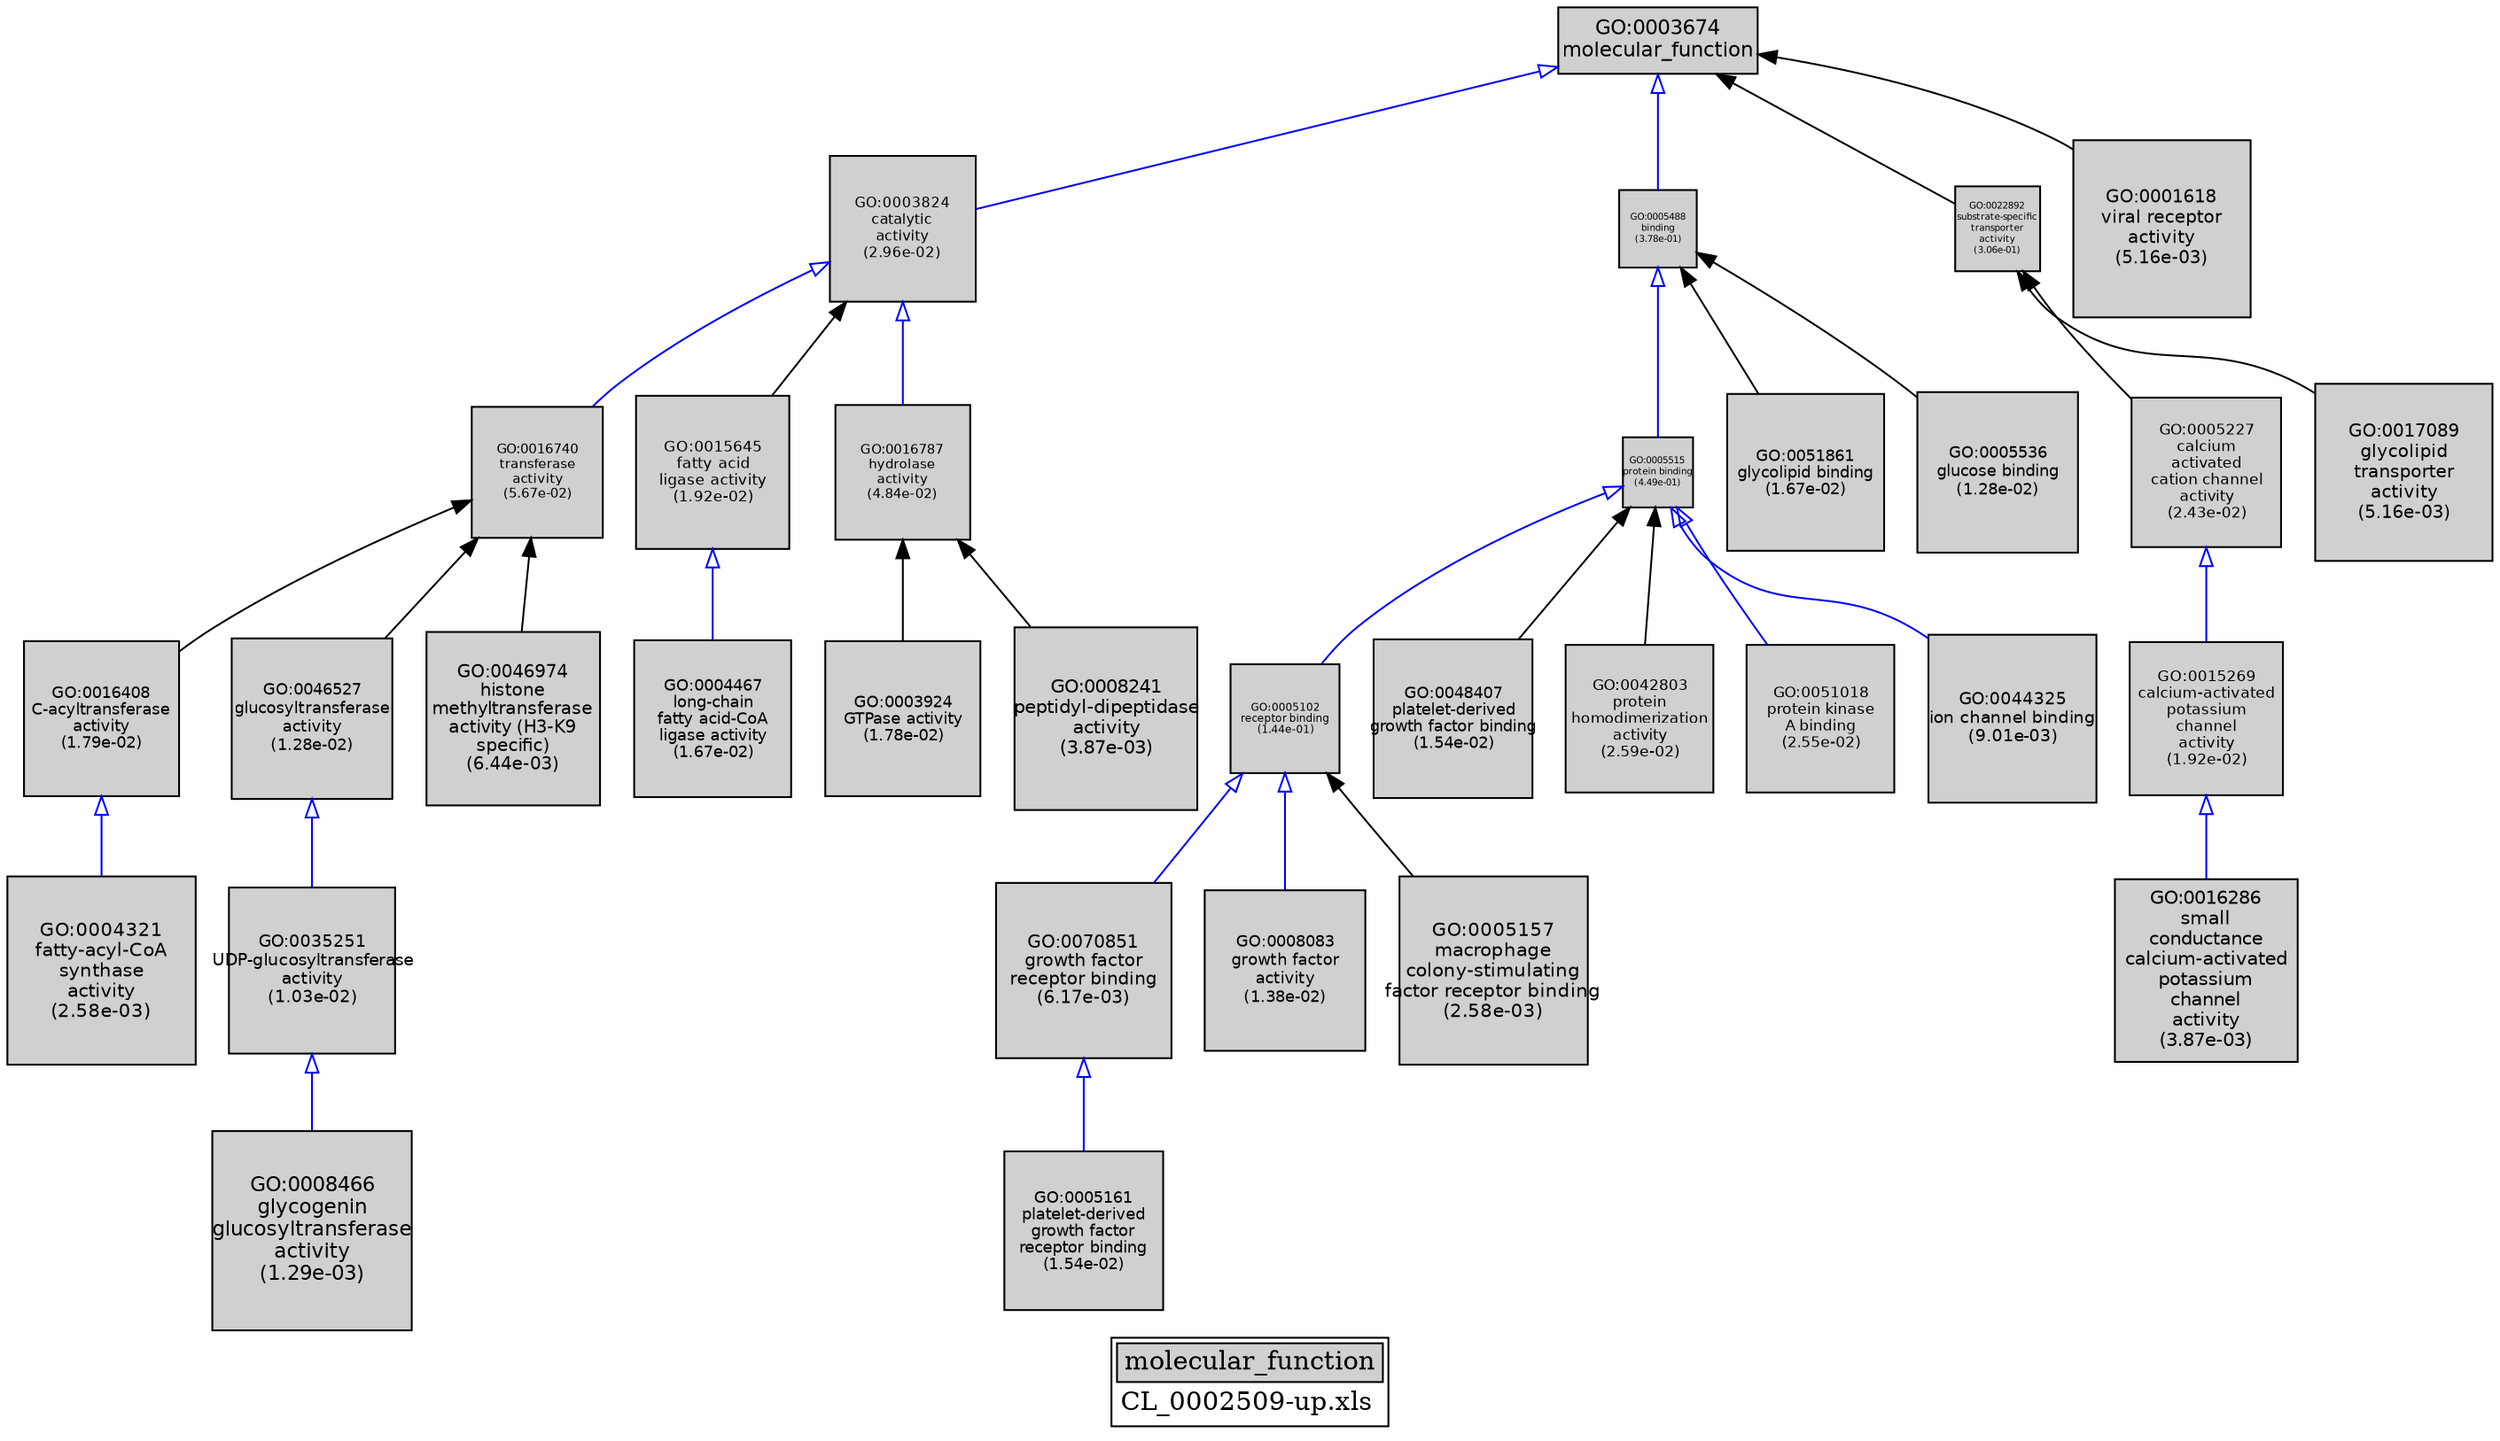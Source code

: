 digraph "molecular_function" {
graph [ bgcolor = "#FFFFFF", label = <<TABLE COLOR="black" BGCOLOR="white"><TR><TD COLSPAN="2" BGCOLOR="#D0D0D0"><FONT COLOR="black">molecular_function</FONT></TD></TR><TR><TD BORDER="0">CL_0002509-up.xls</TD></TR></TABLE>> ];
node [ fontname = "Helvetica" ];

subgraph "nodes" {

node [ style = "filled", fixedsize = "true", width = 1, shape = "box", fontsize = 9, fillcolor = "#D0D0D0", fontcolor = "black", color = "black" ];

"GO:0016740" [ URL = "#GO:0016740", label = <<TABLE BORDER="0"><TR><TD>GO:0016740<BR/>transferase<BR/>activity<BR/>(5.67e-02)</TD></TR></TABLE>>, width = 0.988162081202, shape = "box", fontsize = 7.11476698465, height = 0.988162081202 ];
"GO:0035251" [ URL = "#GO:0035251", label = <<TABLE BORDER="0"><TR><TD>GO:0035251<BR/>UDP-glucosyltransferase<BR/>activity<BR/>(1.03e-02)</TD></TR></TABLE>>, width = 1.2454773776, shape = "box", fontsize = 8.96743711871, height = 1.2454773776 ];
"GO:0005102" [ URL = "#GO:0005102", label = <<TABLE BORDER="0"><TR><TD>GO:0005102<BR/>receptor binding<BR/>(1.44e-01)</TD></TR></TABLE>>, width = 0.813352254804, shape = "box", fontsize = 5.85613623459, height = 0.813352254804 ];
"GO:0016408" [ URL = "#GO:0016408", label = <<TABLE BORDER="0"><TR><TD>GO:0016408<BR/>C-acyltransferase<BR/>activity<BR/>(1.79e-02)</TD></TR></TABLE>>, width = 1.16790593226, shape = "box", fontsize = 8.40892271225, height = 1.16790593226 ];
"GO:0015645" [ URL = "#GO:0015645", label = <<TABLE BORDER="0"><TR><TD>GO:0015645<BR/>fatty acid<BR/>ligase activity<BR/>(1.92e-02)</TD></TR></TABLE>>, width = 1.15800576504, shape = "box", fontsize = 8.33764150829, height = 1.15800576504 ];
"GO:0048407" [ URL = "#GO:0048407", label = <<TABLE BORDER="0"><TR><TD>GO:0048407<BR/>platelet-derived<BR/>growth factor binding<BR/>(1.54e-02)</TD></TR></TABLE>>, width = 1.18974844098, shape = "box", fontsize = 8.56618877506, height = 1.18974844098 ];
"GO:0042803" [ URL = "#GO:0042803", label = <<TABLE BORDER="0"><TR><TD>GO:0042803<BR/>protein<BR/>homodimerization<BR/>activity<BR/>(2.59e-02)</TD></TR></TABLE>>, width = 1.11384397237, shape = "box", fontsize = 8.01967660104, height = 1.11384397237 ];
"GO:0005227" [ URL = "#GO:0005227", label = <<TABLE BORDER="0"><TR><TD>GO:0005227<BR/>calcium<BR/>activated<BR/>cation channel<BR/>activity<BR/>(2.43e-02)</TD></TR></TABLE>>, width = 1.12347602682, shape = "box", fontsize = 8.08902739311, height = 1.12347602682 ];
"GO:0005515" [ URL = "#GO:0005515", label = <<TABLE BORDER="0"><TR><TD>GO:0005515<BR/>protein binding<BR/>(4.49e-01)</TD></TR></TABLE>>, width = 0.52869197734, shape = "box", fontsize = 5.0, height = 0.52869197734 ];
"GO:0051861" [ URL = "#GO:0051861", label = <<TABLE BORDER="0"><TR><TD>GO:0051861<BR/>glycolipid binding<BR/>(1.67e-02)</TD></TR></TABLE>>, width = 1.17845390211, shape = "box", fontsize = 8.48486809521, height = 1.17845390211 ];
"GO:0070851" [ URL = "#GO:0070851", label = <<TABLE BORDER="0"><TR><TD>GO:0070851<BR/>growth factor<BR/>receptor binding<BR/>(6.17e-03)</TD></TR></TABLE>>, width = 1.31273080129, shape = "box", fontsize = 9.45166176931, height = 1.31273080129 ];
"GO:0003824" [ URL = "#GO:0003824", label = <<TABLE BORDER="0"><TR><TD>GO:0003824<BR/>catalytic<BR/>activity<BR/>(2.96e-02)</TD></TR></TABLE>>, width = 1.09342301377, shape = "box", fontsize = 7.87264569915, height = 1.09342301377 ];
"GO:0008083" [ URL = "#GO:0008083", label = <<TABLE BORDER="0"><TR><TD>GO:0008083<BR/>growth factor<BR/>activity<BR/>(1.38e-02)</TD></TR></TABLE>>, width = 1.20483367459, shape = "box", fontsize = 8.67480245708, height = 1.20483367459 ];
"GO:0051018" [ URL = "#GO:0051018", label = <<TABLE BORDER="0"><TR><TD>GO:0051018<BR/>protein kinase<BR/>A binding<BR/>(2.55e-02)</TD></TR></TABLE>>, width = 1.11585457449, shape = "box", fontsize = 8.03415293634, height = 1.11585457449 ];
"GO:0005488" [ URL = "#GO:0005488", label = <<TABLE BORDER="0"><TR><TD>GO:0005488<BR/>binding<BR/>(3.78e-01)</TD></TR></TABLE>>, width = 0.581306398573, shape = "box", fontsize = 5.0, height = 0.581306398573 ];
"GO:0017089" [ URL = "#GO:0017089", label = <<TABLE BORDER="0"><TR><TD>GO:0017089<BR/>glycolipid<BR/>transporter<BR/>activity<BR/>(5.16e-03)</TD></TR></TABLE>>, width = 1.33558957897, shape = "box", fontsize = 9.61624496855, height = 1.33558957897 ];
"GO:0008466" [ URL = "#GO:0008466", label = <<TABLE BORDER="0"><TR><TD>GO:0008466<BR/>glycogenin<BR/>glucosyltransferase<BR/>activity<BR/>(1.29e-03)</TD></TR></TABLE>>, width = 1.5, shape = "box", fontsize = 10.8, height = 1.5 ];
"GO:0046527" [ URL = "#GO:0046527", label = <<TABLE BORDER="0"><TR><TD>GO:0046527<BR/>glucosyltransferase<BR/>activity<BR/>(1.28e-02)</TD></TR></TABLE>>, width = 1.2151067954, shape = "box", fontsize = 8.74876892685, height = 1.2151067954 ];
"GO:0016286" [ URL = "#GO:0016286", label = <<TABLE BORDER="0"><TR><TD>GO:0016286<BR/>small<BR/>conductance<BR/>calcium-activated<BR/>potassium<BR/>channel<BR/>activity<BR/>(3.87e-03)</TD></TR></TABLE>>, width = 1.371301255, shape = "box", fontsize = 9.87336903601, height = 1.371301255 ];
"GO:0005161" [ URL = "#GO:0005161", label = <<TABLE BORDER="0"><TR><TD>GO:0005161<BR/>platelet-derived<BR/>growth factor<BR/>receptor binding<BR/>(1.54e-02)</TD></TR></TABLE>>, width = 1.18974844098, shape = "box", fontsize = 8.56618877506, height = 1.18974844098 ];
"GO:0022892" [ URL = "#GO:0022892", label = <<TABLE BORDER="0"><TR><TD>GO:0022892<BR/>substrate-specific<BR/>transporter<BR/>activity<BR/>(3.06e-01)</TD></TR></TABLE>>, width = 0.638925963113, shape = "box", fontsize = 5.0, height = 0.638925963113 ];
"GO:0003924" [ URL = "#GO:0003924", label = <<TABLE BORDER="0"><TR><TD>GO:0003924<BR/>GTPase activity<BR/>(1.78e-02)</TD></TR></TABLE>>, width = 1.16899316252, shape = "box", fontsize = 8.41675077016, height = 1.16899316252 ];
"GO:0008241" [ URL = "#GO:0008241", label = <<TABLE BORDER="0"><TR><TD>GO:0008241<BR/>peptidyl-dipeptidase<BR/>activity<BR/>(3.87e-03)</TD></TR></TABLE>>, width = 1.371301255, shape = "box", fontsize = 9.87336903601, height = 1.371301255 ];
"GO:0016787" [ URL = "#GO:0016787", label = <<TABLE BORDER="0"><TR><TD>GO:0016787<BR/>hydrolase<BR/>activity<BR/>(4.84e-02)</TD></TR></TABLE>>, width = 1.01483059855, shape = "box", fontsize = 7.30678030957, height = 1.01483059855 ];
"GO:0005536" [ URL = "#GO:0005536", label = <<TABLE BORDER="0"><TR><TD>GO:0005536<BR/>glucose binding<BR/>(1.28e-02)</TD></TR></TABLE>>, width = 1.2151067954, shape = "box", fontsize = 8.74876892685, height = 1.2151067954 ];
"GO:0004321" [ URL = "#GO:0004321", label = <<TABLE BORDER="0"><TR><TD>GO:0004321<BR/>fatty-acyl-CoA<BR/>synthase<BR/>activity<BR/>(2.58e-03)</TD></TR></TABLE>>, width = 1.42013970446, shape = "box", fontsize = 10.2250058721, height = 1.42013970446 ];
"GO:0001618" [ URL = "#GO:0001618", label = <<TABLE BORDER="0"><TR><TD>GO:0001618<BR/>viral receptor<BR/>activity<BR/>(5.16e-03)</TD></TR></TABLE>>, width = 1.33558957897, shape = "box", fontsize = 9.61624496855, height = 1.33558957897 ];
"GO:0044325" [ URL = "#GO:0044325", label = <<TABLE BORDER="0"><TR><TD>GO:0044325<BR/>ion channel binding<BR/>(9.01e-03)</TD></TR></TABLE>>, width = 1.2633183219, shape = "box", fontsize = 9.09589191769, height = 1.2633183219 ];
"GO:0005157" [ URL = "#GO:0005157", label = <<TABLE BORDER="0"><TR><TD>GO:0005157<BR/>macrophage<BR/>colony-stimulating<BR/>factor receptor binding<BR/>(2.58e-03)</TD></TR></TABLE>>, width = 1.42013970446, shape = "box", fontsize = 10.2250058721, height = 1.42013970446 ];
"GO:0003674" [ URL = "#GO:0003674", label = <<TABLE BORDER="0"><TR><TD>GO:0003674<BR/>molecular_function</TD></TR></TABLE>>, width = 1.5, shape = "box", fontsize = 10.8 ];
"GO:0015269" [ URL = "#GO:0015269", label = <<TABLE BORDER="0"><TR><TD>GO:0015269<BR/>calcium-activated<BR/>potassium<BR/>channel<BR/>activity<BR/>(1.92e-02)</TD></TR></TABLE>>, width = 1.15800576504, shape = "box", fontsize = 8.33764150829, height = 1.15800576504 ];
"GO:0046974" [ URL = "#GO:0046974", label = <<TABLE BORDER="0"><TR><TD>GO:0046974<BR/>histone<BR/>methyltransferase<BR/>activity (H3-K9<BR/>specific)<BR/>(6.44e-03)</TD></TR></TABLE>>, width = 1.30723543454, shape = "box", fontsize = 9.41209512869, height = 1.30723543454 ];
"GO:0004467" [ URL = "#GO:0004467", label = <<TABLE BORDER="0"><TR><TD>GO:0004467<BR/>long-chain<BR/>fatty acid-CoA<BR/>ligase activity<BR/>(1.67e-02)</TD></TR></TABLE>>, width = 1.17845390211, shape = "box", fontsize = 8.48486809521, height = 1.17845390211 ];
}
subgraph "edges" {


edge [ dir = "back", weight = 1 ];
subgraph "regulates" {


edge [ color = "cyan", arrowtail = "none" ];
subgraph "positive" {


edge [ color = "green", arrowtail = "vee" ];
}
subgraph "negative" {


edge [ color = "red", arrowtail = "tee" ];
}
}
subgraph "part_of" {


edge [ color = "purple", arrowtail = "diamond", weight = 2.5 ];
}
subgraph "is_a" {


edge [ color = "blue", arrowtail = "empty", weight = 5.0 ];
"GO:0035251" -> "GO:0008466";
"GO:0016408" -> "GO:0004321";
"GO:0003674" -> "GO:0003824";
"GO:0005515" -> "GO:0044325";
"GO:0005488" -> "GO:0005515";
"GO:0005515" -> "GO:0051018";
"GO:0003824" -> "GO:0016787";
"GO:0005227" -> "GO:0015269";
"GO:0070851" -> "GO:0005161";
"GO:0005515" -> "GO:0005102";
"GO:0005102" -> "GO:0008083";
"GO:0003674" -> "GO:0005488";
"GO:0003824" -> "GO:0016740";
"GO:0015269" -> "GO:0016286";
"GO:0046527" -> "GO:0035251";
"GO:0015645" -> "GO:0004467";
"GO:0005102" -> "GO:0070851";
}
"GO:0016740" -> "GO:0016408";
"GO:0003824" -> "GO:0015645";
"GO:0016740" -> "GO:0046527";
"GO:0005488" -> "GO:0051861";
"GO:0003674" -> "GO:0001618";
"GO:0005102" -> "GO:0005157";
"GO:0022892" -> "GO:0005227";
"GO:0016787" -> "GO:0008241";
"GO:0003674" -> "GO:0022892";
"GO:0005515" -> "GO:0048407";
"GO:0016787" -> "GO:0003924";
"GO:0005488" -> "GO:0005536";
"GO:0022892" -> "GO:0017089";
"GO:0016740" -> "GO:0046974";
"GO:0005515" -> "GO:0042803";
}
}
